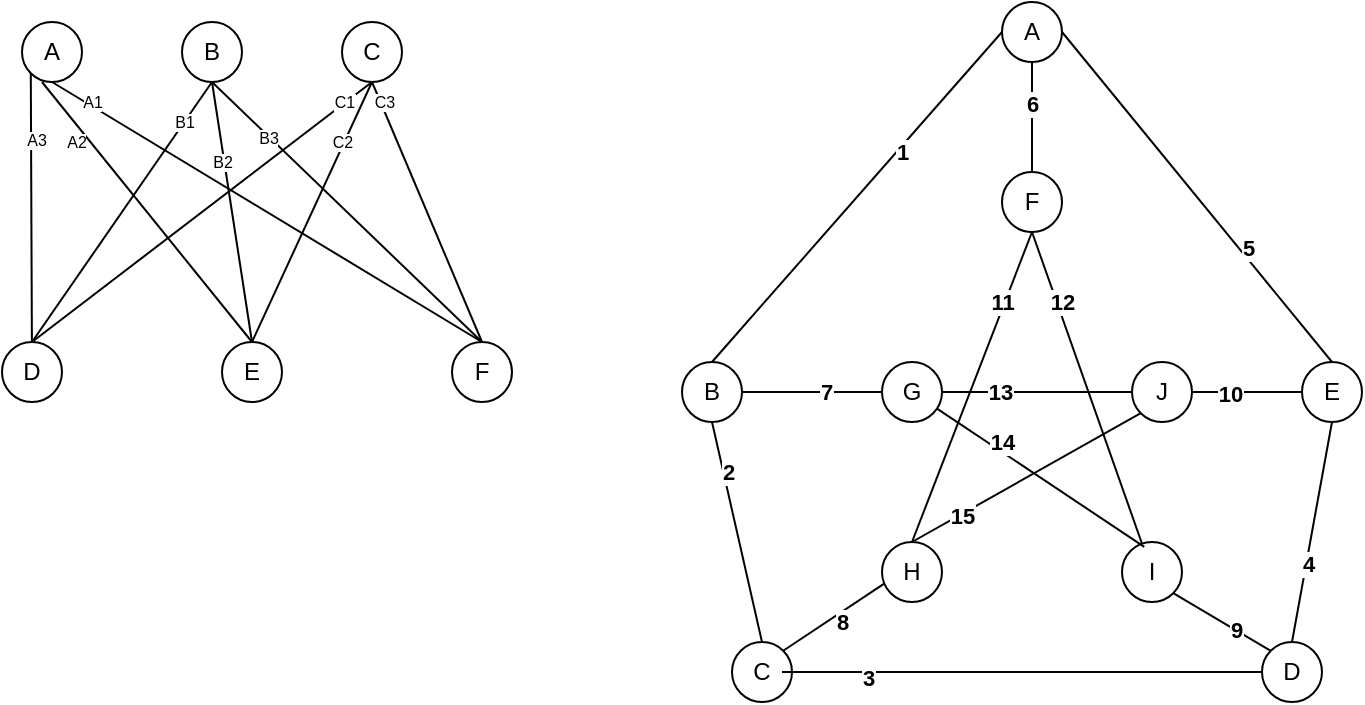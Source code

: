 <mxfile version="10.8.4" type="device"><diagram id="eBc8Dwe-eoiJdX6kfJes" name="Page-1"><mxGraphModel dx="480" dy="281" grid="1" gridSize="10" guides="1" tooltips="1" connect="1" arrows="1" fold="1" page="1" pageScale="1" pageWidth="850" pageHeight="1100" math="0" shadow="0"><root><mxCell id="0"/><mxCell id="1" parent="0"/><mxCell id="F6Na4ICxMFS1yRxCcbQO-1" value="A" style="ellipse;whiteSpace=wrap;html=1;aspect=fixed;" vertex="1" parent="1"><mxGeometry x="10" y="10" width="30" height="30" as="geometry"/></mxCell><mxCell id="F6Na4ICxMFS1yRxCcbQO-2" value="B" style="ellipse;whiteSpace=wrap;html=1;aspect=fixed;" vertex="1" parent="1"><mxGeometry x="90" y="10" width="30" height="30" as="geometry"/></mxCell><mxCell id="F6Na4ICxMFS1yRxCcbQO-3" value="C" style="ellipse;whiteSpace=wrap;html=1;aspect=fixed;" vertex="1" parent="1"><mxGeometry x="170" y="10" width="30" height="30" as="geometry"/></mxCell><mxCell id="F6Na4ICxMFS1yRxCcbQO-4" value="F" style="ellipse;whiteSpace=wrap;html=1;aspect=fixed;" vertex="1" parent="1"><mxGeometry x="225" y="170" width="30" height="30" as="geometry"/></mxCell><mxCell id="F6Na4ICxMFS1yRxCcbQO-5" value="E" style="ellipse;whiteSpace=wrap;html=1;aspect=fixed;" vertex="1" parent="1"><mxGeometry x="110" y="170" width="30" height="30" as="geometry"/></mxCell><mxCell id="F6Na4ICxMFS1yRxCcbQO-6" value="D" style="ellipse;whiteSpace=wrap;html=1;aspect=fixed;" vertex="1" parent="1"><mxGeometry y="170" width="30" height="30" as="geometry"/></mxCell><mxCell id="F6Na4ICxMFS1yRxCcbQO-7" value="" style="endArrow=none;html=1;entryX=0;entryY=1;entryDx=0;entryDy=0;" edge="1" parent="1" source="F6Na4ICxMFS1yRxCcbQO-6" target="F6Na4ICxMFS1yRxCcbQO-1"><mxGeometry width="50" height="50" relative="1" as="geometry"><mxPoint x="100" y="300" as="sourcePoint"/><mxPoint x="150" y="250" as="targetPoint"/></mxGeometry></mxCell><mxCell id="F6Na4ICxMFS1yRxCcbQO-18" value="A3" style="text;html=1;resizable=0;points=[];align=center;verticalAlign=middle;labelBackgroundColor=#ffffff;fontSize=8;" vertex="1" connectable="0" parent="F6Na4ICxMFS1yRxCcbQO-7"><mxGeometry x="-0.114" y="-1" relative="1" as="geometry"><mxPoint x="1.5" y="-42" as="offset"/></mxGeometry></mxCell><mxCell id="F6Na4ICxMFS1yRxCcbQO-8" value="" style="endArrow=none;html=1;exitX=0.5;exitY=0;exitDx=0;exitDy=0;" edge="1" parent="1" source="F6Na4ICxMFS1yRxCcbQO-5"><mxGeometry width="50" height="50" relative="1" as="geometry"><mxPoint x="120" y="210" as="sourcePoint"/><mxPoint x="20" y="40" as="targetPoint"/></mxGeometry></mxCell><mxCell id="F6Na4ICxMFS1yRxCcbQO-17" value="A2" style="text;html=1;resizable=0;points=[];align=center;verticalAlign=middle;labelBackgroundColor=#ffffff;fontSize=8;" vertex="1" connectable="0" parent="F6Na4ICxMFS1yRxCcbQO-8"><mxGeometry x="0.281" y="1" relative="1" as="geometry"><mxPoint x="-20.5" y="-17.5" as="offset"/></mxGeometry></mxCell><mxCell id="F6Na4ICxMFS1yRxCcbQO-9" value="" style="endArrow=none;html=1;exitX=0.5;exitY=0;exitDx=0;exitDy=0;entryX=0.5;entryY=1;entryDx=0;entryDy=0;" edge="1" parent="1" source="F6Na4ICxMFS1yRxCcbQO-4" target="F6Na4ICxMFS1yRxCcbQO-1"><mxGeometry width="50" height="50" relative="1" as="geometry"><mxPoint x="174.857" y="209.857" as="sourcePoint"/><mxPoint x="110" y="160" as="targetPoint"/></mxGeometry></mxCell><mxCell id="F6Na4ICxMFS1yRxCcbQO-16" value="A1" style="text;html=1;resizable=0;points=[];align=center;verticalAlign=middle;labelBackgroundColor=#ffffff;fontSize=8;" vertex="1" connectable="0" parent="F6Na4ICxMFS1yRxCcbQO-9"><mxGeometry x="0.663" relative="1" as="geometry"><mxPoint x="-16" y="-12" as="offset"/></mxGeometry></mxCell><mxCell id="F6Na4ICxMFS1yRxCcbQO-10" value="" style="endArrow=none;html=1;exitX=0.5;exitY=0;exitDx=0;exitDy=0;entryX=0.5;entryY=1;entryDx=0;entryDy=0;" edge="1" parent="1" source="F6Na4ICxMFS1yRxCcbQO-6" target="F6Na4ICxMFS1yRxCcbQO-2"><mxGeometry width="50" height="50" relative="1" as="geometry"><mxPoint x="230.286" y="209.857" as="sourcePoint"/><mxPoint x="120" y="170" as="targetPoint"/></mxGeometry></mxCell><mxCell id="F6Na4ICxMFS1yRxCcbQO-19" value="B1" style="text;html=1;resizable=0;points=[];align=center;verticalAlign=middle;labelBackgroundColor=#ffffff;fontSize=8;" vertex="1" connectable="0" parent="F6Na4ICxMFS1yRxCcbQO-10"><mxGeometry x="0.596" y="-1" relative="1" as="geometry"><mxPoint x="3" y="-7" as="offset"/></mxGeometry></mxCell><mxCell id="F6Na4ICxMFS1yRxCcbQO-11" value="" style="endArrow=none;html=1;exitX=0.5;exitY=0;exitDx=0;exitDy=0;entryX=0.5;entryY=1;entryDx=0;entryDy=0;" edge="1" parent="1" source="F6Na4ICxMFS1yRxCcbQO-5" target="F6Na4ICxMFS1yRxCcbQO-2"><mxGeometry width="50" height="50" relative="1" as="geometry"><mxPoint x="120" y="209.857" as="sourcePoint"/><mxPoint x="174.857" y="169.857" as="targetPoint"/></mxGeometry></mxCell><mxCell id="F6Na4ICxMFS1yRxCcbQO-20" value="B2" style="text;html=1;resizable=0;points=[];align=center;verticalAlign=middle;labelBackgroundColor=#ffffff;fontSize=8;" vertex="1" connectable="0" parent="F6Na4ICxMFS1yRxCcbQO-11"><mxGeometry x="0.392" y="1" relative="1" as="geometry"><mxPoint as="offset"/></mxGeometry></mxCell><mxCell id="F6Na4ICxMFS1yRxCcbQO-12" value="" style="endArrow=none;html=1;exitX=0.5;exitY=0;exitDx=0;exitDy=0;entryX=0.5;entryY=1;entryDx=0;entryDy=0;" edge="1" parent="1" source="F6Na4ICxMFS1yRxCcbQO-4" target="F6Na4ICxMFS1yRxCcbQO-2"><mxGeometry width="50" height="50" relative="1" as="geometry"><mxPoint x="174.857" y="209.857" as="sourcePoint"/><mxPoint x="174.857" y="169.857" as="targetPoint"/></mxGeometry></mxCell><mxCell id="F6Na4ICxMFS1yRxCcbQO-21" value="B3" style="text;html=1;resizable=0;points=[];align=center;verticalAlign=middle;labelBackgroundColor=#ffffff;fontSize=8;" vertex="1" connectable="0" parent="F6Na4ICxMFS1yRxCcbQO-12"><mxGeometry x="0.577" relative="1" as="geometry"><mxPoint x="-1" as="offset"/></mxGeometry></mxCell><mxCell id="F6Na4ICxMFS1yRxCcbQO-13" value="" style="endArrow=none;html=1;exitX=0.5;exitY=0;exitDx=0;exitDy=0;entryX=0.5;entryY=1;entryDx=0;entryDy=0;" edge="1" parent="1" source="F6Na4ICxMFS1yRxCcbQO-6" target="F6Na4ICxMFS1yRxCcbQO-3"><mxGeometry width="50" height="50" relative="1" as="geometry"><mxPoint x="230.286" y="209.857" as="sourcePoint"/><mxPoint x="174.857" y="169.857" as="targetPoint"/></mxGeometry></mxCell><mxCell id="F6Na4ICxMFS1yRxCcbQO-22" value="C1" style="text;html=1;resizable=0;points=[];align=center;verticalAlign=middle;labelBackgroundColor=#ffffff;fontSize=8;" vertex="1" connectable="0" parent="F6Na4ICxMFS1yRxCcbQO-13"><mxGeometry x="0.666" y="-2" relative="1" as="geometry"><mxPoint x="13" y="-13" as="offset"/></mxGeometry></mxCell><mxCell id="F6Na4ICxMFS1yRxCcbQO-14" value="" style="endArrow=none;html=1;exitX=0.5;exitY=0;exitDx=0;exitDy=0;entryX=0.5;entryY=1;entryDx=0;entryDy=0;" edge="1" parent="1" source="F6Na4ICxMFS1yRxCcbQO-5" target="F6Na4ICxMFS1yRxCcbQO-3"><mxGeometry width="50" height="50" relative="1" as="geometry"><mxPoint x="120" y="209.857" as="sourcePoint"/><mxPoint x="230.286" y="169.857" as="targetPoint"/></mxGeometry></mxCell><mxCell id="F6Na4ICxMFS1yRxCcbQO-23" value="C2" style="text;html=1;resizable=0;points=[];align=center;verticalAlign=middle;labelBackgroundColor=#ffffff;fontSize=8;" vertex="1" connectable="0" parent="F6Na4ICxMFS1yRxCcbQO-14"><mxGeometry x="0.382" relative="1" as="geometry"><mxPoint x="3.5" y="-10" as="offset"/></mxGeometry></mxCell><mxCell id="F6Na4ICxMFS1yRxCcbQO-15" value="" style="endArrow=none;html=1;exitX=0.5;exitY=0;exitDx=0;exitDy=0;entryX=0.5;entryY=1;entryDx=0;entryDy=0;" edge="1" parent="1" source="F6Na4ICxMFS1yRxCcbQO-4" target="F6Na4ICxMFS1yRxCcbQO-3"><mxGeometry width="50" height="50" relative="1" as="geometry"><mxPoint x="174.857" y="209.857" as="sourcePoint"/><mxPoint x="230.286" y="169.857" as="targetPoint"/></mxGeometry></mxCell><mxCell id="F6Na4ICxMFS1yRxCcbQO-24" value="C3" style="text;html=1;resizable=0;points=[];align=center;verticalAlign=middle;labelBackgroundColor=#ffffff;fontSize=8;" vertex="1" connectable="0" parent="F6Na4ICxMFS1yRxCcbQO-15"><mxGeometry x="0.253" y="-1" relative="1" as="geometry"><mxPoint x="-16" y="-38" as="offset"/></mxGeometry></mxCell><mxCell id="F6Na4ICxMFS1yRxCcbQO-27" value="I" style="ellipse;whiteSpace=wrap;html=1;aspect=fixed;" vertex="1" parent="1"><mxGeometry x="560" y="270" width="30" height="30" as="geometry"/></mxCell><mxCell id="F6Na4ICxMFS1yRxCcbQO-28" value="H" style="ellipse;whiteSpace=wrap;html=1;aspect=fixed;" vertex="1" parent="1"><mxGeometry x="440" y="270" width="30" height="30" as="geometry"/></mxCell><mxCell id="F6Na4ICxMFS1yRxCcbQO-29" value="F" style="ellipse;whiteSpace=wrap;html=1;aspect=fixed;" vertex="1" parent="1"><mxGeometry x="500" y="85" width="30" height="30" as="geometry"/></mxCell><mxCell id="F6Na4ICxMFS1yRxCcbQO-30" value="J" style="ellipse;whiteSpace=wrap;html=1;aspect=fixed;" vertex="1" parent="1"><mxGeometry x="565" y="180" width="30" height="30" as="geometry"/></mxCell><mxCell id="F6Na4ICxMFS1yRxCcbQO-31" value="G" style="ellipse;whiteSpace=wrap;html=1;aspect=fixed;" vertex="1" parent="1"><mxGeometry x="440" y="180" width="30" height="30" as="geometry"/></mxCell><mxCell id="F6Na4ICxMFS1yRxCcbQO-32" value="A" style="ellipse;whiteSpace=wrap;html=1;aspect=fixed;" vertex="1" parent="1"><mxGeometry x="500" width="30" height="30" as="geometry"/></mxCell><mxCell id="F6Na4ICxMFS1yRxCcbQO-33" value="B" style="ellipse;whiteSpace=wrap;html=1;aspect=fixed;" vertex="1" parent="1"><mxGeometry x="340" y="180" width="30" height="30" as="geometry"/></mxCell><mxCell id="F6Na4ICxMFS1yRxCcbQO-34" value="E" style="ellipse;whiteSpace=wrap;html=1;aspect=fixed;" vertex="1" parent="1"><mxGeometry x="650" y="180" width="30" height="30" as="geometry"/></mxCell><mxCell id="F6Na4ICxMFS1yRxCcbQO-35" value="D" style="ellipse;whiteSpace=wrap;html=1;aspect=fixed;" vertex="1" parent="1"><mxGeometry x="630" y="320" width="30" height="30" as="geometry"/></mxCell><mxCell id="F6Na4ICxMFS1yRxCcbQO-36" value="C" style="ellipse;whiteSpace=wrap;html=1;aspect=fixed;" vertex="1" parent="1"><mxGeometry x="365" y="320" width="30" height="30" as="geometry"/></mxCell><mxCell id="F6Na4ICxMFS1yRxCcbQO-37" value="" style="endArrow=none;html=1;fontSize=8;entryX=0;entryY=0.5;entryDx=0;entryDy=0;exitX=0.5;exitY=0;exitDx=0;exitDy=0;" edge="1" parent="1" source="F6Na4ICxMFS1yRxCcbQO-33" target="F6Na4ICxMFS1yRxCcbQO-32"><mxGeometry width="50" height="50" relative="1" as="geometry"><mxPoint x="330" y="420" as="sourcePoint"/><mxPoint x="380" y="370" as="targetPoint"/></mxGeometry></mxCell><mxCell id="F6Na4ICxMFS1yRxCcbQO-53" value="1" style="text;html=1;resizable=0;points=[];align=center;verticalAlign=middle;labelBackgroundColor=#ffffff;fontSize=11;fontStyle=1" vertex="1" connectable="0" parent="F6Na4ICxMFS1yRxCcbQO-37"><mxGeometry x="0.288" y="-2" relative="1" as="geometry"><mxPoint as="offset"/></mxGeometry></mxCell><mxCell id="F6Na4ICxMFS1yRxCcbQO-38" value="" style="endArrow=none;html=1;fontSize=8;entryX=0.5;entryY=0;entryDx=0;entryDy=0;exitX=0.5;exitY=1;exitDx=0;exitDy=0;" edge="1" parent="1" source="F6Na4ICxMFS1yRxCcbQO-33" target="F6Na4ICxMFS1yRxCcbQO-36"><mxGeometry width="50" height="50" relative="1" as="geometry"><mxPoint x="365.143" y="189.857" as="sourcePoint"/><mxPoint x="514.286" y="35.571" as="targetPoint"/></mxGeometry></mxCell><mxCell id="F6Na4ICxMFS1yRxCcbQO-54" value="2" style="text;html=1;resizable=0;points=[];align=center;verticalAlign=middle;labelBackgroundColor=#ffffff;fontSize=11;fontStyle=1" vertex="1" connectable="0" parent="F6Na4ICxMFS1yRxCcbQO-38"><mxGeometry x="-0.545" y="2" relative="1" as="geometry"><mxPoint as="offset"/></mxGeometry></mxCell><mxCell id="F6Na4ICxMFS1yRxCcbQO-40" value="" style="endArrow=none;html=1;fontSize=8;exitX=0;exitY=0.5;exitDx=0;exitDy=0;" edge="1" parent="1" source="F6Na4ICxMFS1yRxCcbQO-35"><mxGeometry width="50" height="50" relative="1" as="geometry"><mxPoint x="365.143" y="220.143" as="sourcePoint"/><mxPoint x="390" y="335" as="targetPoint"/></mxGeometry></mxCell><mxCell id="F6Na4ICxMFS1yRxCcbQO-55" value="3" style="text;html=1;resizable=0;points=[];align=center;verticalAlign=middle;labelBackgroundColor=#ffffff;fontSize=11;fontStyle=1" vertex="1" connectable="0" parent="F6Na4ICxMFS1yRxCcbQO-40"><mxGeometry x="0.643" y="3" relative="1" as="geometry"><mxPoint as="offset"/></mxGeometry></mxCell><mxCell id="F6Na4ICxMFS1yRxCcbQO-41" value="" style="endArrow=none;html=1;fontSize=8;exitX=0.5;exitY=0;exitDx=0;exitDy=0;entryX=0.5;entryY=1;entryDx=0;entryDy=0;" edge="1" parent="1" source="F6Na4ICxMFS1yRxCcbQO-35" target="F6Na4ICxMFS1yRxCcbQO-34"><mxGeometry width="50" height="50" relative="1" as="geometry"><mxPoint x="640" y="345.286" as="sourcePoint"/><mxPoint x="400" y="345" as="targetPoint"/></mxGeometry></mxCell><mxCell id="F6Na4ICxMFS1yRxCcbQO-56" value="4" style="text;html=1;resizable=0;points=[];align=center;verticalAlign=middle;labelBackgroundColor=#ffffff;fontSize=11;fontStyle=1" vertex="1" connectable="0" parent="F6Na4ICxMFS1yRxCcbQO-41"><mxGeometry x="-0.287" y="-1" relative="1" as="geometry"><mxPoint as="offset"/></mxGeometry></mxCell><mxCell id="F6Na4ICxMFS1yRxCcbQO-42" value="" style="endArrow=none;html=1;fontSize=8;exitX=0.5;exitY=0;exitDx=0;exitDy=0;entryX=1;entryY=0.5;entryDx=0;entryDy=0;" edge="1" parent="1" source="F6Na4ICxMFS1yRxCcbQO-34" target="F6Na4ICxMFS1yRxCcbQO-32"><mxGeometry width="50" height="50" relative="1" as="geometry"><mxPoint x="654.857" y="329.857" as="sourcePoint"/><mxPoint x="674.857" y="220.143" as="targetPoint"/></mxGeometry></mxCell><mxCell id="F6Na4ICxMFS1yRxCcbQO-57" value="5" style="text;html=1;resizable=0;points=[];align=center;verticalAlign=middle;labelBackgroundColor=#ffffff;fontSize=11;fontStyle=1" vertex="1" connectable="0" parent="F6Na4ICxMFS1yRxCcbQO-42"><mxGeometry x="-0.333" y="-3" relative="1" as="geometry"><mxPoint as="offset"/></mxGeometry></mxCell><mxCell id="F6Na4ICxMFS1yRxCcbQO-43" value="" style="endArrow=none;html=1;fontSize=8;entryX=0;entryY=0.5;entryDx=0;entryDy=0;exitX=1;exitY=0.5;exitDx=0;exitDy=0;" edge="1" parent="1" source="F6Na4ICxMFS1yRxCcbQO-33" target="F6Na4ICxMFS1yRxCcbQO-31"><mxGeometry width="50" height="50" relative="1" as="geometry"><mxPoint x="330" y="420" as="sourcePoint"/><mxPoint x="380" y="370" as="targetPoint"/></mxGeometry></mxCell><mxCell id="F6Na4ICxMFS1yRxCcbQO-59" value="7" style="text;html=1;resizable=0;points=[];align=center;verticalAlign=middle;labelBackgroundColor=#ffffff;fontSize=11;fontStyle=1" vertex="1" connectable="0" parent="F6Na4ICxMFS1yRxCcbQO-43"><mxGeometry x="0.187" relative="1" as="geometry"><mxPoint as="offset"/></mxGeometry></mxCell><mxCell id="F6Na4ICxMFS1yRxCcbQO-44" value="&lt;font style=&quot;font-size: 11px&quot;&gt;8&lt;/font&gt;" style="endArrow=none;html=1;fontSize=8;entryX=0.043;entryY=0.69;entryDx=0;entryDy=0;entryPerimeter=0;exitX=1;exitY=0;exitDx=0;exitDy=0;fontStyle=1" edge="1" parent="1" source="F6Na4ICxMFS1yRxCcbQO-36" target="F6Na4ICxMFS1yRxCcbQO-28"><mxGeometry x="0.067" y="-4" width="50" height="50" relative="1" as="geometry"><mxPoint x="330" y="420" as="sourcePoint"/><mxPoint x="380" y="370" as="targetPoint"/><mxPoint as="offset"/></mxGeometry></mxCell><mxCell id="F6Na4ICxMFS1yRxCcbQO-45" value="" style="endArrow=none;html=1;fontSize=8;entryX=1;entryY=1;entryDx=0;entryDy=0;exitX=0;exitY=0;exitDx=0;exitDy=0;" edge="1" parent="1" source="F6Na4ICxMFS1yRxCcbQO-35" target="F6Na4ICxMFS1yRxCcbQO-27"><mxGeometry width="50" height="50" relative="1" as="geometry"><mxPoint x="330" y="420" as="sourcePoint"/><mxPoint x="380" y="370" as="targetPoint"/></mxGeometry></mxCell><mxCell id="F6Na4ICxMFS1yRxCcbQO-60" value="9" style="text;html=1;resizable=0;points=[];align=center;verticalAlign=middle;labelBackgroundColor=#ffffff;fontSize=11;fontStyle=1" vertex="1" connectable="0" parent="F6Na4ICxMFS1yRxCcbQO-45"><mxGeometry x="-0.289" y="1" relative="1" as="geometry"><mxPoint y="-1" as="offset"/></mxGeometry></mxCell><mxCell id="F6Na4ICxMFS1yRxCcbQO-46" value="" style="endArrow=none;html=1;fontSize=8;entryX=1;entryY=0.5;entryDx=0;entryDy=0;exitX=0;exitY=0.5;exitDx=0;exitDy=0;" edge="1" parent="1" source="F6Na4ICxMFS1yRxCcbQO-34" target="F6Na4ICxMFS1yRxCcbQO-30"><mxGeometry width="50" height="50" relative="1" as="geometry"><mxPoint x="330" y="420" as="sourcePoint"/><mxPoint x="380" y="370" as="targetPoint"/></mxGeometry></mxCell><mxCell id="F6Na4ICxMFS1yRxCcbQO-61" value="10" style="text;html=1;resizable=0;points=[];align=center;verticalAlign=middle;labelBackgroundColor=#ffffff;fontSize=11;fontStyle=1" vertex="1" connectable="0" parent="F6Na4ICxMFS1yRxCcbQO-46"><mxGeometry x="0.312" y="1" relative="1" as="geometry"><mxPoint as="offset"/></mxGeometry></mxCell><mxCell id="F6Na4ICxMFS1yRxCcbQO-47" value="" style="endArrow=none;html=1;fontSize=8;entryX=0.5;entryY=1;entryDx=0;entryDy=0;exitX=0.5;exitY=0;exitDx=0;exitDy=0;" edge="1" parent="1" source="F6Na4ICxMFS1yRxCcbQO-29" target="F6Na4ICxMFS1yRxCcbQO-32"><mxGeometry width="50" height="50" relative="1" as="geometry"><mxPoint x="330" y="420" as="sourcePoint"/><mxPoint x="380" y="370" as="targetPoint"/></mxGeometry></mxCell><mxCell id="F6Na4ICxMFS1yRxCcbQO-58" value="6" style="text;html=1;resizable=0;points=[];align=center;verticalAlign=middle;labelBackgroundColor=#ffffff;fontSize=11;fontStyle=1" vertex="1" connectable="0" parent="F6Na4ICxMFS1yRxCcbQO-47"><mxGeometry x="0.229" relative="1" as="geometry"><mxPoint as="offset"/></mxGeometry></mxCell><mxCell id="F6Na4ICxMFS1yRxCcbQO-48" value="" style="endArrow=none;html=1;fontSize=8;entryX=0.5;entryY=1;entryDx=0;entryDy=0;exitX=0.5;exitY=0;exitDx=0;exitDy=0;" edge="1" parent="1" source="F6Na4ICxMFS1yRxCcbQO-28" target="F6Na4ICxMFS1yRxCcbQO-29"><mxGeometry width="50" height="50" relative="1" as="geometry"><mxPoint x="330" y="420" as="sourcePoint"/><mxPoint x="380" y="370" as="targetPoint"/></mxGeometry></mxCell><mxCell id="F6Na4ICxMFS1yRxCcbQO-62" value="11" style="text;html=1;resizable=0;points=[];align=center;verticalAlign=middle;labelBackgroundColor=#ffffff;fontSize=11;fontStyle=1" vertex="1" connectable="0" parent="F6Na4ICxMFS1yRxCcbQO-48"><mxGeometry x="0.514" relative="1" as="geometry"><mxPoint x="-0.5" y="-2.5" as="offset"/></mxGeometry></mxCell><mxCell id="F6Na4ICxMFS1yRxCcbQO-49" value="" style="endArrow=none;html=1;fontSize=8;entryX=0.5;entryY=1;entryDx=0;entryDy=0;" edge="1" parent="1" source="F6Na4ICxMFS1yRxCcbQO-27" target="F6Na4ICxMFS1yRxCcbQO-29"><mxGeometry width="50" height="50" relative="1" as="geometry"><mxPoint x="571" y="268" as="sourcePoint"/><mxPoint x="525.143" y="125.286" as="targetPoint"/></mxGeometry></mxCell><mxCell id="F6Na4ICxMFS1yRxCcbQO-63" value="12" style="text;html=1;resizable=0;points=[];align=center;verticalAlign=middle;labelBackgroundColor=#ffffff;fontSize=11;fontStyle=1" vertex="1" connectable="0" parent="F6Na4ICxMFS1yRxCcbQO-49"><mxGeometry x="0.378" y="1" relative="1" as="geometry"><mxPoint x="-1" y="-14" as="offset"/></mxGeometry></mxCell><mxCell id="F6Na4ICxMFS1yRxCcbQO-50" value="" style="endArrow=none;html=1;fontSize=8;exitX=0;exitY=0.5;exitDx=0;exitDy=0;" edge="1" parent="1" source="F6Na4ICxMFS1yRxCcbQO-30"><mxGeometry width="50" height="50" relative="1" as="geometry"><mxPoint x="330" y="420" as="sourcePoint"/><mxPoint x="470" y="195" as="targetPoint"/></mxGeometry></mxCell><mxCell id="F6Na4ICxMFS1yRxCcbQO-64" value="13" style="text;html=1;resizable=0;points=[];align=center;verticalAlign=middle;labelBackgroundColor=#ffffff;fontSize=11;fontStyle=1" vertex="1" connectable="0" parent="F6Na4ICxMFS1yRxCcbQO-50"><mxGeometry x="0.39" relative="1" as="geometry"><mxPoint as="offset"/></mxGeometry></mxCell><mxCell id="F6Na4ICxMFS1yRxCcbQO-51" value="" style="endArrow=none;html=1;fontSize=8;exitX=0.371;exitY=0.081;exitDx=0;exitDy=0;exitPerimeter=0;" edge="1" parent="1" source="F6Na4ICxMFS1yRxCcbQO-27" target="F6Na4ICxMFS1yRxCcbQO-31"><mxGeometry width="50" height="50" relative="1" as="geometry"><mxPoint x="574.857" y="205.286" as="sourcePoint"/><mxPoint x="480" y="205" as="targetPoint"/></mxGeometry></mxCell><mxCell id="F6Na4ICxMFS1yRxCcbQO-65" value="14" style="text;html=1;resizable=0;points=[];align=center;verticalAlign=middle;labelBackgroundColor=#ffffff;fontSize=11;fontStyle=1" vertex="1" connectable="0" parent="F6Na4ICxMFS1yRxCcbQO-51"><mxGeometry x="0.556" y="1" relative="1" as="geometry"><mxPoint x="10" y="0.5" as="offset"/></mxGeometry></mxCell><mxCell id="F6Na4ICxMFS1yRxCcbQO-52" value="" style="endArrow=none;html=1;fontSize=8;exitX=0.5;exitY=0;exitDx=0;exitDy=0;entryX=0;entryY=1;entryDx=0;entryDy=0;" edge="1" parent="1" source="F6Na4ICxMFS1yRxCcbQO-28" target="F6Na4ICxMFS1yRxCcbQO-30"><mxGeometry width="50" height="50" relative="1" as="geometry"><mxPoint x="581.143" y="282.429" as="sourcePoint"/><mxPoint x="477.49" y="213.306" as="targetPoint"/></mxGeometry></mxCell><mxCell id="F6Na4ICxMFS1yRxCcbQO-66" value="15" style="text;html=1;resizable=0;points=[];align=center;verticalAlign=middle;labelBackgroundColor=#ffffff;fontSize=11;fontStyle=1" vertex="1" connectable="0" parent="F6Na4ICxMFS1yRxCcbQO-52"><mxGeometry x="-0.571" y="-1" relative="1" as="geometry"><mxPoint as="offset"/></mxGeometry></mxCell></root></mxGraphModel></diagram></mxfile>